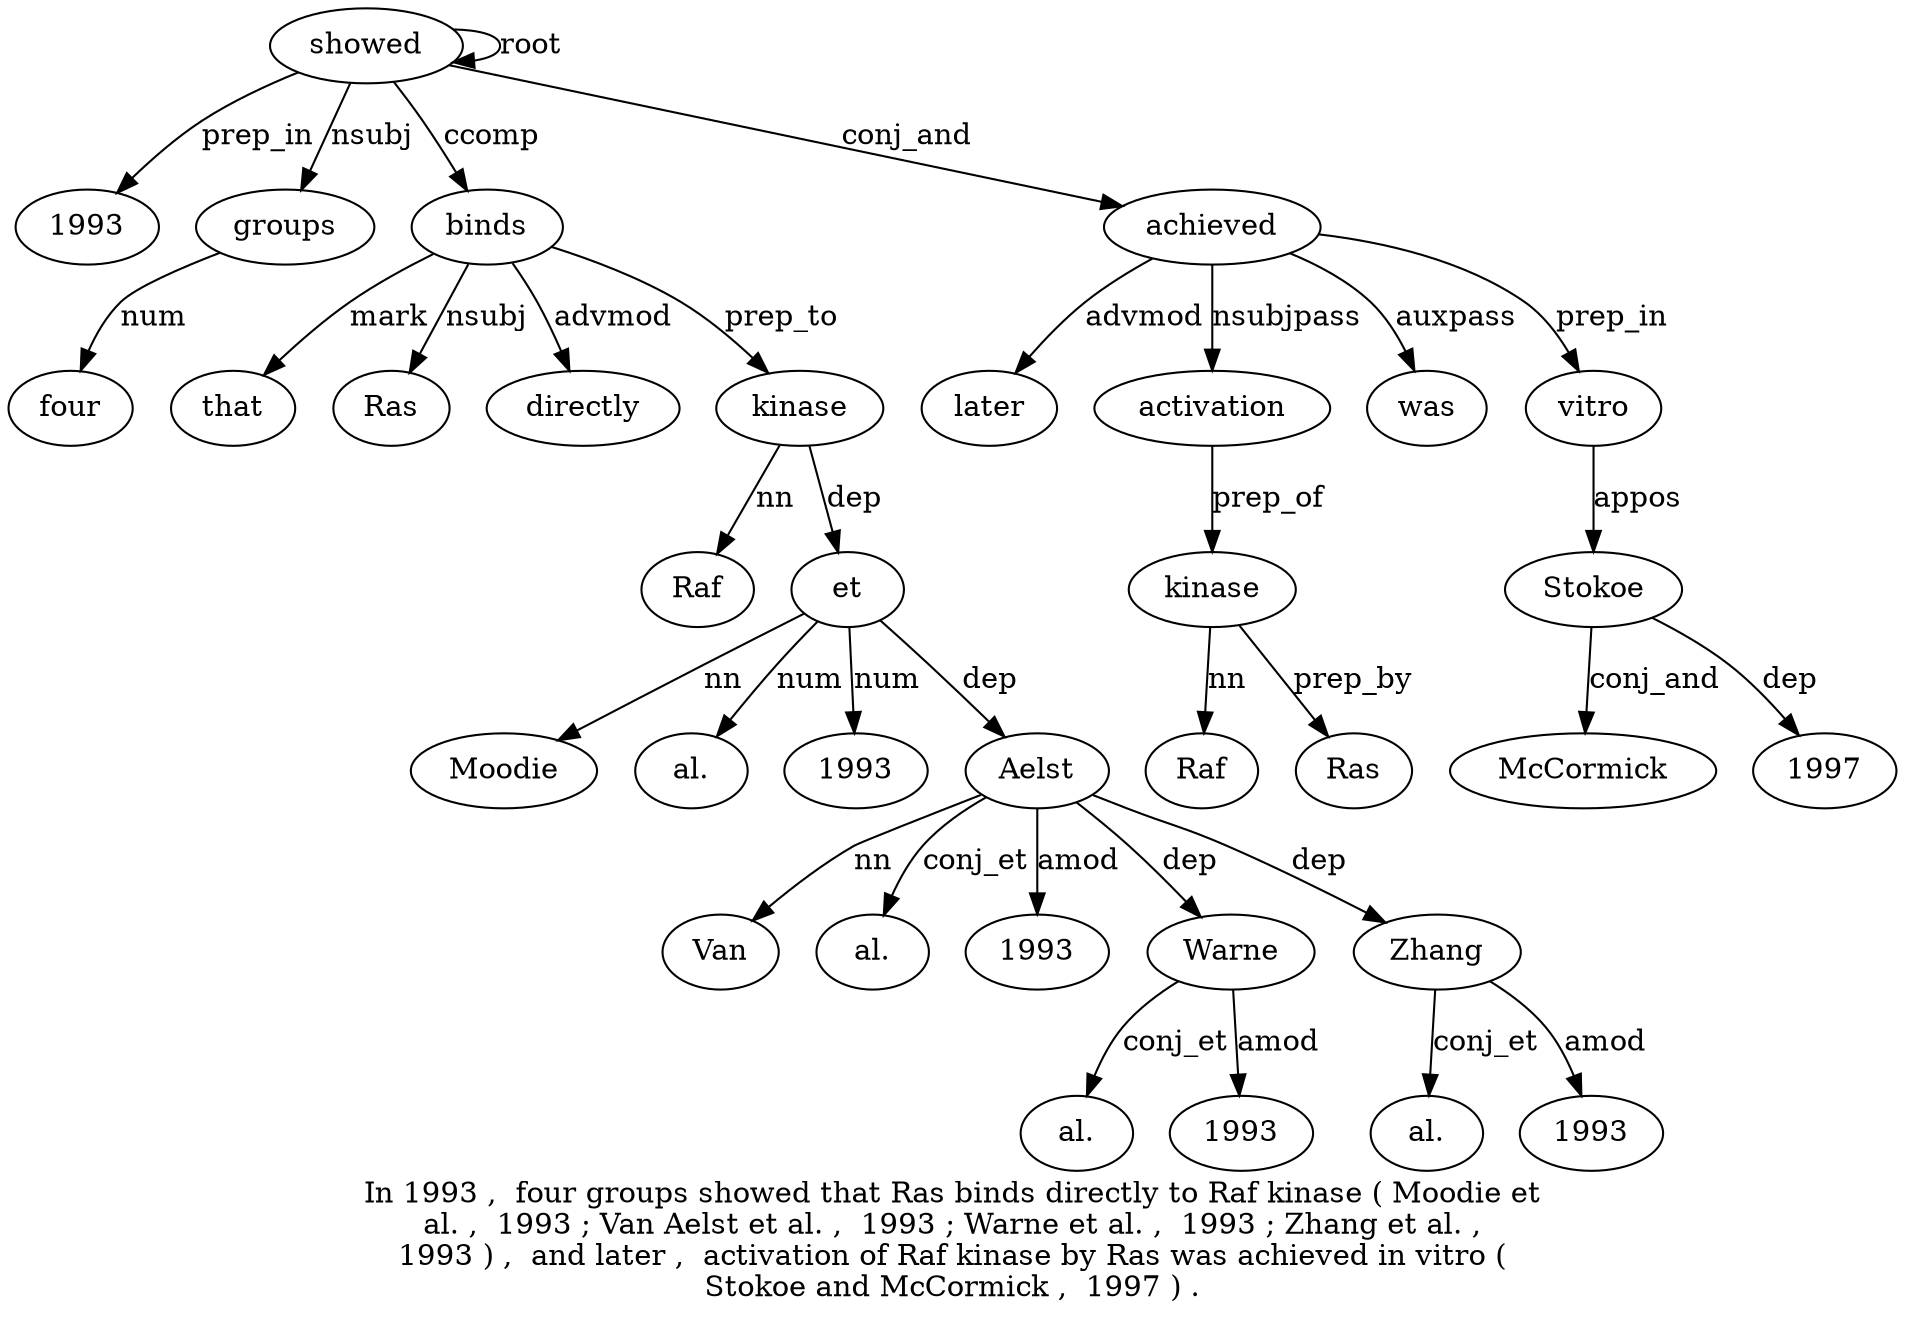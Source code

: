 digraph "In 1993 ,  four groups showed that Ras binds directly to Raf kinase ( Moodie et al. ,  1993 ; Van Aelst et al. ,  1993 ; Warne et al. ,  1993 ; Zhang et al. ,  1993 ) ,  and later ,  activation of Raf kinase by Ras was achieved in vitro ( Stokoe and McCormick ,  1997 ) ." {
label="In 1993 ,  four groups showed that Ras binds directly to Raf kinase ( Moodie et
al. ,  1993 ; Van Aelst et al. ,  1993 ; Warne et al. ,  1993 ; Zhang et al. ,
1993 ) ,  and later ,  activation of Raf kinase by Ras was achieved in vitro (
Stokoe and McCormick ,  1997 ) .";
showed6 [style=filled, fillcolor=white, label=showed];
19932 [style=filled, fillcolor=white, label=1993];
showed6 -> 19932  [label=prep_in];
groups5 [style=filled, fillcolor=white, label=groups];
four4 [style=filled, fillcolor=white, label=four];
groups5 -> four4  [label=num];
showed6 -> groups5  [label=nsubj];
showed6 -> showed6  [label=root];
binds9 [style=filled, fillcolor=white, label=binds];
that7 [style=filled, fillcolor=white, label=that];
binds9 -> that7  [label=mark];
Ras8 [style=filled, fillcolor=white, label=Ras];
binds9 -> Ras8  [label=nsubj];
showed6 -> binds9  [label=ccomp];
directly10 [style=filled, fillcolor=white, label=directly];
binds9 -> directly10  [label=advmod];
kinase13 [style=filled, fillcolor=white, label=kinase];
Raf12 [style=filled, fillcolor=white, label=Raf];
kinase13 -> Raf12  [label=nn];
binds9 -> kinase13  [label=prep_to];
et16 [style=filled, fillcolor=white, label=et];
Moodie15 [style=filled, fillcolor=white, label=Moodie];
et16 -> Moodie15  [label=nn];
kinase13 -> et16  [label=dep];
"al.17" [style=filled, fillcolor=white, label="al."];
et16 -> "al.17"  [label=num];
1993 [style=filled, fillcolor=white, label=1993];
et16 -> 1993  [label=num];
Aelst22 [style=filled, fillcolor=white, label=Aelst];
Van21 [style=filled, fillcolor=white, label=Van];
Aelst22 -> Van21  [label=nn];
et16 -> Aelst22  [label=dep];
"al.24" [style=filled, fillcolor=white, label="al."];
Aelst22 -> "al.24"  [label=conj_et];
199326 [style=filled, fillcolor=white, label=1993];
Aelst22 -> 199326  [label=amod];
Warne28 [style=filled, fillcolor=white, label=Warne];
Aelst22 -> Warne28  [label=dep];
"al.30" [style=filled, fillcolor=white, label="al."];
Warne28 -> "al.30"  [label=conj_et];
199332 [style=filled, fillcolor=white, label=1993];
Warne28 -> 199332  [label=amod];
Zhang34 [style=filled, fillcolor=white, label=Zhang];
Aelst22 -> Zhang34  [label=dep];
"al.36" [style=filled, fillcolor=white, label="al."];
Zhang34 -> "al.36"  [label=conj_et];
199338 [style=filled, fillcolor=white, label=1993];
Zhang34 -> 199338  [label=amod];
achieved51 [style=filled, fillcolor=white, label=achieved];
later42 [style=filled, fillcolor=white, label=later];
achieved51 -> later42  [label=advmod];
activation44 [style=filled, fillcolor=white, label=activation];
achieved51 -> activation44  [label=nsubjpass];
kinase47 [style=filled, fillcolor=white, label=kinase];
Raf46 [style=filled, fillcolor=white, label=Raf];
kinase47 -> Raf46  [label=nn];
activation44 -> kinase47  [label=prep_of];
Ras49 [style=filled, fillcolor=white, label=Ras];
kinase47 -> Ras49  [label=prep_by];
was50 [style=filled, fillcolor=white, label=was];
achieved51 -> was50  [label=auxpass];
showed6 -> achieved51  [label=conj_and];
vitro53 [style=filled, fillcolor=white, label=vitro];
achieved51 -> vitro53  [label=prep_in];
Stokoe55 [style=filled, fillcolor=white, label=Stokoe];
vitro53 -> Stokoe55  [label=appos];
McCormick57 [style=filled, fillcolor=white, label=McCormick];
Stokoe55 -> McCormick57  [label=conj_and];
19975 [style=filled, fillcolor=white, label=1997];
Stokoe55 -> 19975  [label=dep];
}
